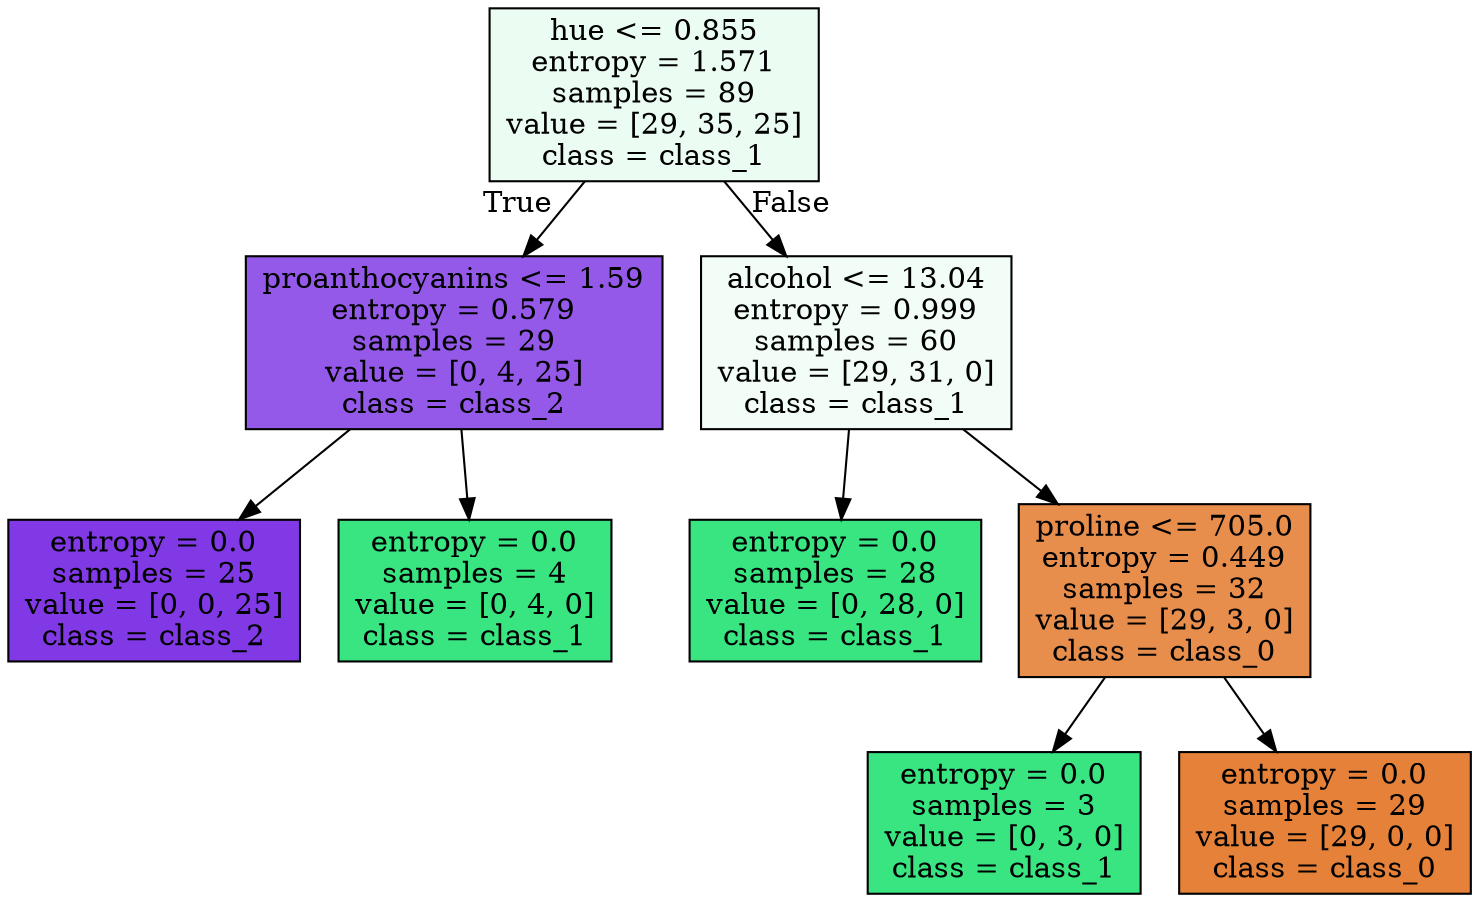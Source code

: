 digraph Tree {
node [shape=box, style="filled", color="black"] ;
0 [label="hue <= 0.855\nentropy = 1.571\nsamples = 89\nvalue = [29, 35, 25]\nclass = class_1", fillcolor="#ebfcf2"] ;
1 [label="proanthocyanins <= 1.59\nentropy = 0.579\nsamples = 29\nvalue = [0, 4, 25]\nclass = class_2", fillcolor="#9559e9"] ;
0 -> 1 [labeldistance=2.5, labelangle=45, headlabel="True"] ;
5 [label="entropy = 0.0\nsamples = 25\nvalue = [0, 0, 25]\nclass = class_2", fillcolor="#8139e5"] ;
1 -> 5 ;
6 [label="entropy = 0.0\nsamples = 4\nvalue = [0, 4, 0]\nclass = class_1", fillcolor="#39e581"] ;
1 -> 6 ;
2 [label="alcohol <= 13.04\nentropy = 0.999\nsamples = 60\nvalue = [29, 31, 0]\nclass = class_1", fillcolor="#f2fdf7"] ;
0 -> 2 [labeldistance=2.5, labelangle=-45, headlabel="False"] ;
3 [label="entropy = 0.0\nsamples = 28\nvalue = [0, 28, 0]\nclass = class_1", fillcolor="#39e581"] ;
2 -> 3 ;
4 [label="proline <= 705.0\nentropy = 0.449\nsamples = 32\nvalue = [29, 3, 0]\nclass = class_0", fillcolor="#e88e4d"] ;
2 -> 4 ;
7 [label="entropy = 0.0\nsamples = 3\nvalue = [0, 3, 0]\nclass = class_1", fillcolor="#39e581"] ;
4 -> 7 ;
8 [label="entropy = 0.0\nsamples = 29\nvalue = [29, 0, 0]\nclass = class_0", fillcolor="#e58139"] ;
4 -> 8 ;
}